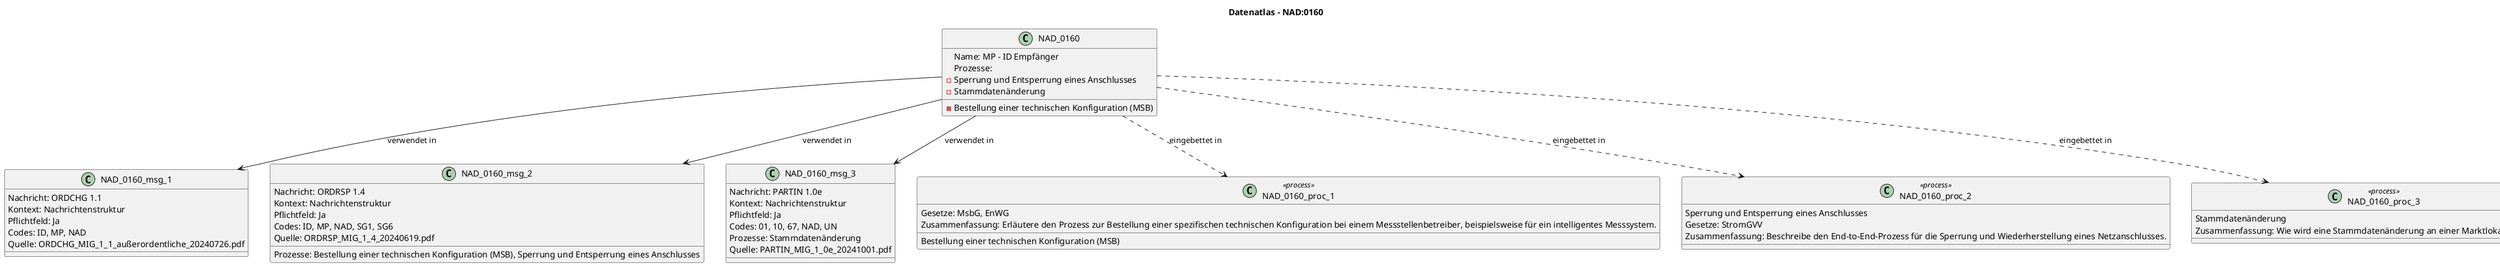 @startuml
title Datenatlas – NAD:0160
class NAD_0160 {
  Name: MP - ID Empfänger
  Prozesse:
    - Bestellung einer technischen Konfiguration (MSB)
    - Sperrung und Entsperrung eines Anschlusses
    - Stammdatenänderung
}
class NAD_0160_msg_1 {
  Nachricht: ORDCHG 1.1
  Kontext: Nachrichtenstruktur
  Pflichtfeld: Ja
  Codes: ID, MP, NAD
  Quelle: ORDCHG_MIG_1_1_außerordentliche_20240726.pdf
}
NAD_0160 --> NAD_0160_msg_1 : verwendet in
class NAD_0160_msg_2 {
  Nachricht: ORDRSP 1.4
  Kontext: Nachrichtenstruktur
  Pflichtfeld: Ja
  Codes: ID, MP, NAD, SG1, SG6
  Prozesse: Bestellung einer technischen Konfiguration (MSB), Sperrung und Entsperrung eines Anschlusses
  Quelle: ORDRSP_MIG_1_4_20240619.pdf
}
NAD_0160 --> NAD_0160_msg_2 : verwendet in
class NAD_0160_msg_3 {
  Nachricht: PARTIN 1.0e
  Kontext: Nachrichtenstruktur
  Pflichtfeld: Ja
  Codes: 01, 10, 67, NAD, UN
  Prozesse: Stammdatenänderung
  Quelle: PARTIN_MIG_1_0e_20241001.pdf
}
NAD_0160 --> NAD_0160_msg_3 : verwendet in
class NAD_0160_proc_1 <<process>> {
  Bestellung einer technischen Konfiguration (MSB)
  Gesetze: MsbG, EnWG
  Zusammenfassung: Erläutere den Prozess zur Bestellung einer spezifischen technischen Konfiguration bei einem Messstellenbetreiber, beispielsweise für ein intelligentes Messsystem.
}
NAD_0160 ..> NAD_0160_proc_1 : eingebettet in
class NAD_0160_proc_2 <<process>> {
  Sperrung und Entsperrung eines Anschlusses
  Gesetze: StromGVV
  Zusammenfassung: Beschreibe den End-to-End-Prozess für die Sperrung und Wiederherstellung eines Netzanschlusses.
}
NAD_0160 ..> NAD_0160_proc_2 : eingebettet in
class NAD_0160_proc_3 <<process>> {
  Stammdatenänderung
  Zusammenfassung: Wie wird eine Stammdatenänderung an einer Marktlokation, wie z.B.
}
NAD_0160 ..> NAD_0160_proc_3 : eingebettet in
@enduml